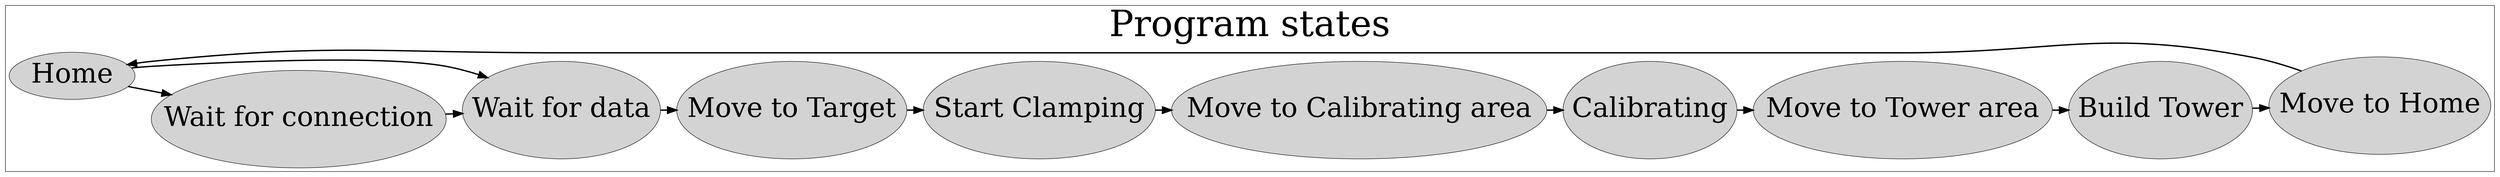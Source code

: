 digraph G {
    rankdir=LR;
    edge[arrowsize=2;penwidth="3"]
    subgraph cluster1 {
        graph[height = 20; width = 20;]
        label="Program states";
        scale=2.0;
        fontsize= "80"
        rank=same;
        
        node[style = filled;fontsize = "60";height = 3;width = 1.5;]
        program_state_1 [label = "Home";height = 1.3;width = 1.5;];
        program_state_2 [label = "Wait for connection";]
        program_state_3 [label = "Wait for data";]
        program_state_4 [label = "Start Clamping";]
        action_state_1 [label = "Move to Target";]
        program_state_5 [label = "Calibrating";]
        program_state_6 [label = "Build Tower";]
        action_state_2 [label = "Move to Calibrating area";];
        action_state_3 [label = "Move to Tower area";];
        action_state_4 [label = "Move to Home";];
        
    

        program_state_1 -> program_state_2 -> program_state_3 -> action_state_1-> program_state_4 ;
        program_state_4-> action_state_2 -> program_state_5->action_state_3-> program_state_6-> action_state_4;

    }

    action_state_4-> program_state_1 ;
    program_state_1 -> program_state_3;

}
